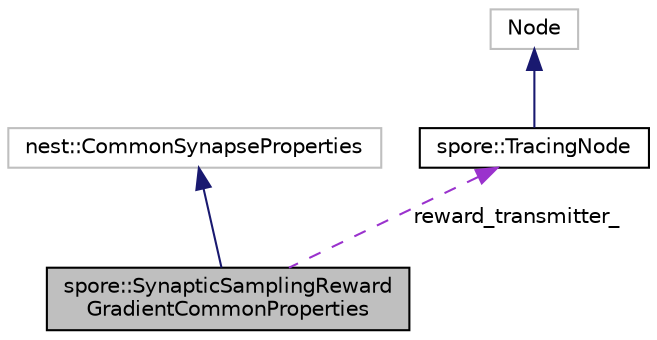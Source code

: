 digraph "spore::SynapticSamplingRewardGradientCommonProperties"
{
  edge [fontname="Helvetica",fontsize="10",labelfontname="Helvetica",labelfontsize="10"];
  node [fontname="Helvetica",fontsize="10",shape=record];
  Node2 [label="spore::SynapticSamplingReward\lGradientCommonProperties",height=0.2,width=0.4,color="black", fillcolor="grey75", style="filled", fontcolor="black"];
  Node3 -> Node2 [dir="back",color="midnightblue",fontsize="10",style="solid",fontname="Helvetica"];
  Node3 [label="nest::CommonSynapseProperties",height=0.2,width=0.4,color="grey75", fillcolor="white", style="filled"];
  Node4 -> Node2 [dir="back",color="darkorchid3",fontsize="10",style="dashed",label=" reward_transmitter_" ,fontname="Helvetica"];
  Node4 [label="spore::TracingNode",height=0.2,width=0.4,color="black", fillcolor="white", style="filled",URL="$classspore_1_1TracingNode.html",tooltip="Base class to all nodes that record traces. "];
  Node5 -> Node4 [dir="back",color="midnightblue",fontsize="10",style="solid",fontname="Helvetica"];
  Node5 [label="Node",height=0.2,width=0.4,color="grey75", fillcolor="white", style="filled"];
}
